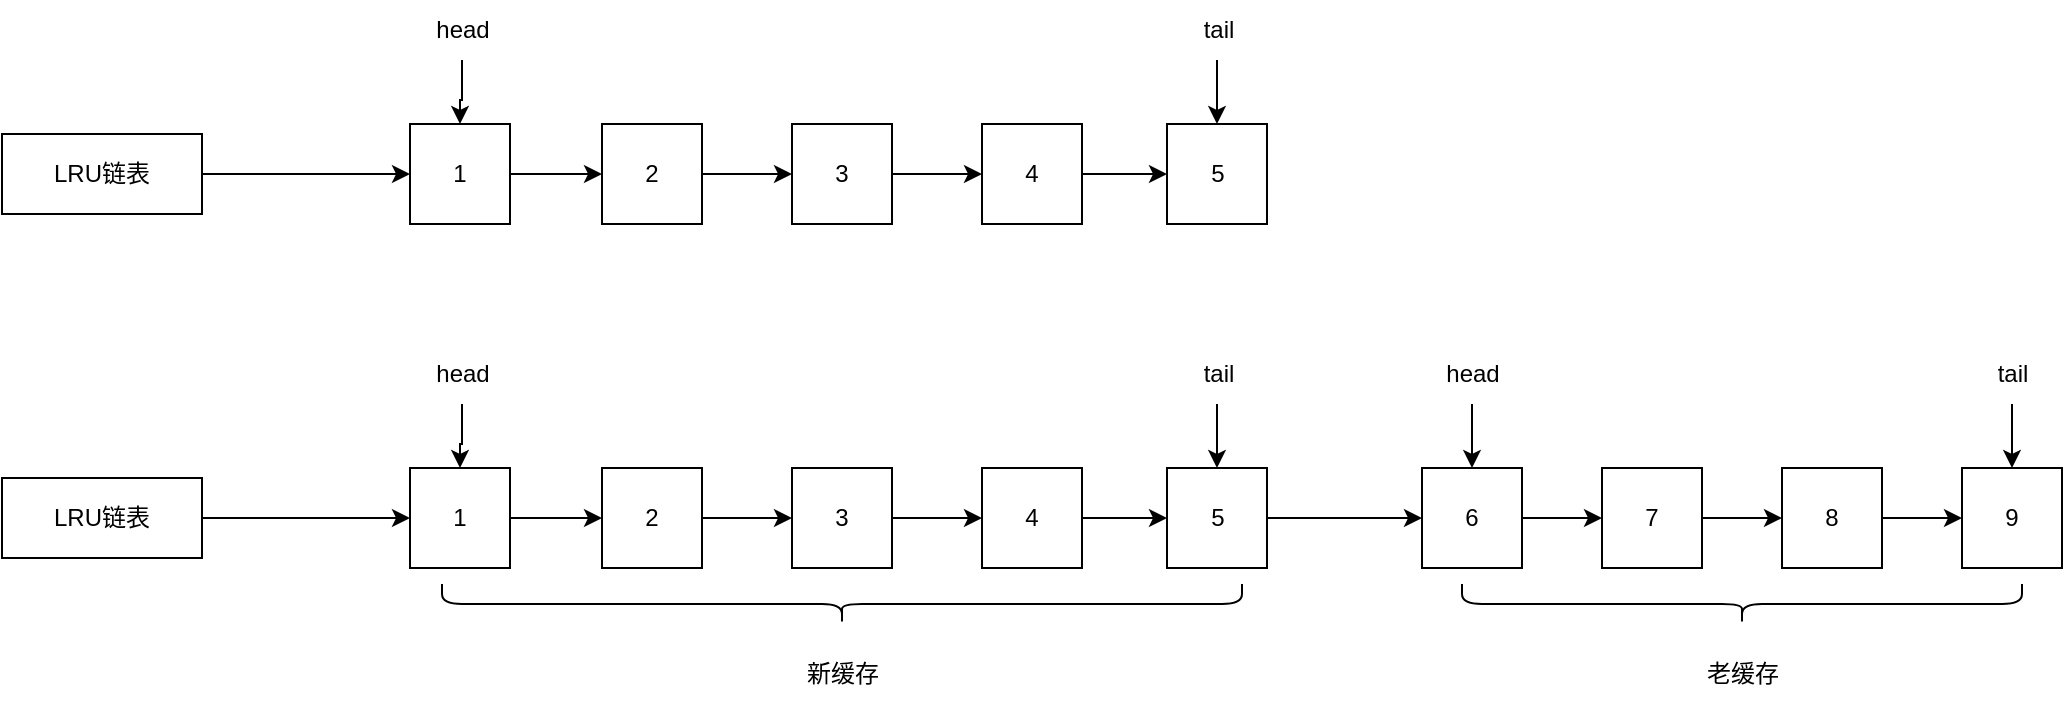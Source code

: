 <mxfile version="24.0.7" type="github">
  <diagram name="第 1 页" id="2b0qXmOlpK9_Z8lz1Llw">
    <mxGraphModel dx="-33" dy="496" grid="1" gridSize="10" guides="1" tooltips="1" connect="1" arrows="1" fold="1" page="1" pageScale="1" pageWidth="827" pageHeight="1169" math="0" shadow="0">
      <root>
        <mxCell id="0" />
        <mxCell id="1" parent="0" />
        <mxCell id="wnSit1pumII8iPugfRR7-1" style="edgeStyle=orthogonalEdgeStyle;rounded=0;orthogonalLoop=1;jettySize=auto;html=1;exitX=1;exitY=0.5;exitDx=0;exitDy=0;" edge="1" parent="1" source="wnSit1pumII8iPugfRR7-2" target="wnSit1pumII8iPugfRR7-4">
          <mxGeometry relative="1" as="geometry" />
        </mxCell>
        <mxCell id="wnSit1pumII8iPugfRR7-2" value="1" style="whiteSpace=wrap;html=1;aspect=fixed;" vertex="1" parent="1">
          <mxGeometry x="1154" y="962" width="50" height="50" as="geometry" />
        </mxCell>
        <mxCell id="wnSit1pumII8iPugfRR7-3" style="edgeStyle=orthogonalEdgeStyle;rounded=0;orthogonalLoop=1;jettySize=auto;html=1;exitX=1;exitY=0.5;exitDx=0;exitDy=0;entryX=0;entryY=0.5;entryDx=0;entryDy=0;" edge="1" parent="1" source="wnSit1pumII8iPugfRR7-4" target="wnSit1pumII8iPugfRR7-6">
          <mxGeometry relative="1" as="geometry" />
        </mxCell>
        <mxCell id="wnSit1pumII8iPugfRR7-4" value="2" style="whiteSpace=wrap;html=1;aspect=fixed;" vertex="1" parent="1">
          <mxGeometry x="1250" y="962" width="50" height="50" as="geometry" />
        </mxCell>
        <mxCell id="wnSit1pumII8iPugfRR7-5" style="edgeStyle=orthogonalEdgeStyle;rounded=0;orthogonalLoop=1;jettySize=auto;html=1;exitX=1;exitY=0.5;exitDx=0;exitDy=0;entryX=0;entryY=0.5;entryDx=0;entryDy=0;" edge="1" parent="1" source="wnSit1pumII8iPugfRR7-6" target="wnSit1pumII8iPugfRR7-8">
          <mxGeometry relative="1" as="geometry" />
        </mxCell>
        <mxCell id="wnSit1pumII8iPugfRR7-6" value="3" style="whiteSpace=wrap;html=1;aspect=fixed;" vertex="1" parent="1">
          <mxGeometry x="1345" y="962" width="50" height="50" as="geometry" />
        </mxCell>
        <mxCell id="wnSit1pumII8iPugfRR7-7" style="edgeStyle=orthogonalEdgeStyle;rounded=0;orthogonalLoop=1;jettySize=auto;html=1;exitX=1;exitY=0.5;exitDx=0;exitDy=0;entryX=0;entryY=0.5;entryDx=0;entryDy=0;" edge="1" parent="1" source="wnSit1pumII8iPugfRR7-8" target="wnSit1pumII8iPugfRR7-9">
          <mxGeometry relative="1" as="geometry" />
        </mxCell>
        <mxCell id="wnSit1pumII8iPugfRR7-8" value="4" style="whiteSpace=wrap;html=1;aspect=fixed;" vertex="1" parent="1">
          <mxGeometry x="1440" y="962" width="50" height="50" as="geometry" />
        </mxCell>
        <mxCell id="wnSit1pumII8iPugfRR7-9" value="5" style="whiteSpace=wrap;html=1;aspect=fixed;" vertex="1" parent="1">
          <mxGeometry x="1532.5" y="962" width="50" height="50" as="geometry" />
        </mxCell>
        <mxCell id="wnSit1pumII8iPugfRR7-10" style="edgeStyle=orthogonalEdgeStyle;rounded=0;orthogonalLoop=1;jettySize=auto;html=1;exitX=1;exitY=0.5;exitDx=0;exitDy=0;" edge="1" parent="1" source="wnSit1pumII8iPugfRR7-11" target="wnSit1pumII8iPugfRR7-2">
          <mxGeometry relative="1" as="geometry" />
        </mxCell>
        <mxCell id="wnSit1pumII8iPugfRR7-11" value="LRU链表" style="rounded=0;whiteSpace=wrap;html=1;" vertex="1" parent="1">
          <mxGeometry x="950" y="967" width="100" height="40" as="geometry" />
        </mxCell>
        <mxCell id="wnSit1pumII8iPugfRR7-12" value="" style="edgeStyle=orthogonalEdgeStyle;rounded=0;orthogonalLoop=1;jettySize=auto;html=1;" edge="1" parent="1" source="wnSit1pumII8iPugfRR7-13" target="wnSit1pumII8iPugfRR7-2">
          <mxGeometry relative="1" as="geometry" />
        </mxCell>
        <mxCell id="wnSit1pumII8iPugfRR7-13" value="head" style="text;html=1;align=center;verticalAlign=middle;resizable=0;points=[];autosize=1;strokeColor=none;fillColor=none;" vertex="1" parent="1">
          <mxGeometry x="1155" y="900" width="50" height="30" as="geometry" />
        </mxCell>
        <mxCell id="wnSit1pumII8iPugfRR7-14" value="" style="edgeStyle=orthogonalEdgeStyle;rounded=0;orthogonalLoop=1;jettySize=auto;html=1;" edge="1" parent="1" source="wnSit1pumII8iPugfRR7-15" target="wnSit1pumII8iPugfRR7-9">
          <mxGeometry relative="1" as="geometry" />
        </mxCell>
        <mxCell id="wnSit1pumII8iPugfRR7-15" value="tail" style="text;html=1;align=center;verticalAlign=middle;resizable=0;points=[];autosize=1;strokeColor=none;fillColor=none;" vertex="1" parent="1">
          <mxGeometry x="1537.5" y="900" width="40" height="30" as="geometry" />
        </mxCell>
        <mxCell id="wnSit1pumII8iPugfRR7-16" style="edgeStyle=orthogonalEdgeStyle;rounded=0;orthogonalLoop=1;jettySize=auto;html=1;exitX=1;exitY=0.5;exitDx=0;exitDy=0;" edge="1" parent="1" source="wnSit1pumII8iPugfRR7-17" target="wnSit1pumII8iPugfRR7-19">
          <mxGeometry relative="1" as="geometry" />
        </mxCell>
        <mxCell id="wnSit1pumII8iPugfRR7-17" value="1" style="whiteSpace=wrap;html=1;aspect=fixed;" vertex="1" parent="1">
          <mxGeometry x="1154" y="1134" width="50" height="50" as="geometry" />
        </mxCell>
        <mxCell id="wnSit1pumII8iPugfRR7-18" style="edgeStyle=orthogonalEdgeStyle;rounded=0;orthogonalLoop=1;jettySize=auto;html=1;exitX=1;exitY=0.5;exitDx=0;exitDy=0;entryX=0;entryY=0.5;entryDx=0;entryDy=0;" edge="1" parent="1" source="wnSit1pumII8iPugfRR7-19" target="wnSit1pumII8iPugfRR7-21">
          <mxGeometry relative="1" as="geometry" />
        </mxCell>
        <mxCell id="wnSit1pumII8iPugfRR7-19" value="2" style="whiteSpace=wrap;html=1;aspect=fixed;" vertex="1" parent="1">
          <mxGeometry x="1250" y="1134" width="50" height="50" as="geometry" />
        </mxCell>
        <mxCell id="wnSit1pumII8iPugfRR7-20" style="edgeStyle=orthogonalEdgeStyle;rounded=0;orthogonalLoop=1;jettySize=auto;html=1;exitX=1;exitY=0.5;exitDx=0;exitDy=0;entryX=0;entryY=0.5;entryDx=0;entryDy=0;" edge="1" parent="1" source="wnSit1pumII8iPugfRR7-21" target="wnSit1pumII8iPugfRR7-23">
          <mxGeometry relative="1" as="geometry" />
        </mxCell>
        <mxCell id="wnSit1pumII8iPugfRR7-21" value="3" style="whiteSpace=wrap;html=1;aspect=fixed;" vertex="1" parent="1">
          <mxGeometry x="1345" y="1134" width="50" height="50" as="geometry" />
        </mxCell>
        <mxCell id="wnSit1pumII8iPugfRR7-22" style="edgeStyle=orthogonalEdgeStyle;rounded=0;orthogonalLoop=1;jettySize=auto;html=1;exitX=1;exitY=0.5;exitDx=0;exitDy=0;entryX=0;entryY=0.5;entryDx=0;entryDy=0;" edge="1" parent="1" source="wnSit1pumII8iPugfRR7-23" target="wnSit1pumII8iPugfRR7-25">
          <mxGeometry relative="1" as="geometry" />
        </mxCell>
        <mxCell id="wnSit1pumII8iPugfRR7-23" value="4" style="whiteSpace=wrap;html=1;aspect=fixed;" vertex="1" parent="1">
          <mxGeometry x="1440" y="1134" width="50" height="50" as="geometry" />
        </mxCell>
        <mxCell id="wnSit1pumII8iPugfRR7-24" value="" style="edgeStyle=orthogonalEdgeStyle;rounded=0;orthogonalLoop=1;jettySize=auto;html=1;" edge="1" parent="1" source="wnSit1pumII8iPugfRR7-25" target="wnSit1pumII8iPugfRR7-33">
          <mxGeometry relative="1" as="geometry" />
        </mxCell>
        <mxCell id="wnSit1pumII8iPugfRR7-25" value="5" style="whiteSpace=wrap;html=1;aspect=fixed;" vertex="1" parent="1">
          <mxGeometry x="1532.5" y="1134" width="50" height="50" as="geometry" />
        </mxCell>
        <mxCell id="wnSit1pumII8iPugfRR7-26" style="edgeStyle=orthogonalEdgeStyle;rounded=0;orthogonalLoop=1;jettySize=auto;html=1;exitX=1;exitY=0.5;exitDx=0;exitDy=0;" edge="1" parent="1" source="wnSit1pumII8iPugfRR7-27" target="wnSit1pumII8iPugfRR7-17">
          <mxGeometry relative="1" as="geometry" />
        </mxCell>
        <mxCell id="wnSit1pumII8iPugfRR7-27" value="LRU链表" style="rounded=0;whiteSpace=wrap;html=1;" vertex="1" parent="1">
          <mxGeometry x="950" y="1139" width="100" height="40" as="geometry" />
        </mxCell>
        <mxCell id="wnSit1pumII8iPugfRR7-28" value="" style="edgeStyle=orthogonalEdgeStyle;rounded=0;orthogonalLoop=1;jettySize=auto;html=1;" edge="1" parent="1" source="wnSit1pumII8iPugfRR7-29" target="wnSit1pumII8iPugfRR7-17">
          <mxGeometry relative="1" as="geometry" />
        </mxCell>
        <mxCell id="wnSit1pumII8iPugfRR7-29" value="head" style="text;html=1;align=center;verticalAlign=middle;resizable=0;points=[];autosize=1;strokeColor=none;fillColor=none;" vertex="1" parent="1">
          <mxGeometry x="1155" y="1072" width="50" height="30" as="geometry" />
        </mxCell>
        <mxCell id="wnSit1pumII8iPugfRR7-30" value="" style="edgeStyle=orthogonalEdgeStyle;rounded=0;orthogonalLoop=1;jettySize=auto;html=1;" edge="1" parent="1" source="wnSit1pumII8iPugfRR7-31" target="wnSit1pumII8iPugfRR7-25">
          <mxGeometry relative="1" as="geometry" />
        </mxCell>
        <mxCell id="wnSit1pumII8iPugfRR7-31" value="tail" style="text;html=1;align=center;verticalAlign=middle;resizable=0;points=[];autosize=1;strokeColor=none;fillColor=none;" vertex="1" parent="1">
          <mxGeometry x="1537.5" y="1072" width="40" height="30" as="geometry" />
        </mxCell>
        <mxCell id="wnSit1pumII8iPugfRR7-32" value="" style="edgeStyle=orthogonalEdgeStyle;rounded=0;orthogonalLoop=1;jettySize=auto;html=1;" edge="1" parent="1" source="wnSit1pumII8iPugfRR7-33" target="wnSit1pumII8iPugfRR7-35">
          <mxGeometry relative="1" as="geometry" />
        </mxCell>
        <mxCell id="wnSit1pumII8iPugfRR7-33" value="6" style="whiteSpace=wrap;html=1;aspect=fixed;" vertex="1" parent="1">
          <mxGeometry x="1660" y="1134" width="50" height="50" as="geometry" />
        </mxCell>
        <mxCell id="wnSit1pumII8iPugfRR7-34" value="" style="edgeStyle=orthogonalEdgeStyle;rounded=0;orthogonalLoop=1;jettySize=auto;html=1;" edge="1" parent="1" source="wnSit1pumII8iPugfRR7-35" target="wnSit1pumII8iPugfRR7-37">
          <mxGeometry relative="1" as="geometry" />
        </mxCell>
        <mxCell id="wnSit1pumII8iPugfRR7-35" value="7" style="whiteSpace=wrap;html=1;aspect=fixed;" vertex="1" parent="1">
          <mxGeometry x="1750" y="1134" width="50" height="50" as="geometry" />
        </mxCell>
        <mxCell id="wnSit1pumII8iPugfRR7-36" value="" style="edgeStyle=orthogonalEdgeStyle;rounded=0;orthogonalLoop=1;jettySize=auto;html=1;" edge="1" parent="1" source="wnSit1pumII8iPugfRR7-37" target="wnSit1pumII8iPugfRR7-38">
          <mxGeometry relative="1" as="geometry" />
        </mxCell>
        <mxCell id="wnSit1pumII8iPugfRR7-37" value="8" style="whiteSpace=wrap;html=1;aspect=fixed;" vertex="1" parent="1">
          <mxGeometry x="1840" y="1134" width="50" height="50" as="geometry" />
        </mxCell>
        <mxCell id="wnSit1pumII8iPugfRR7-38" value="9" style="whiteSpace=wrap;html=1;aspect=fixed;" vertex="1" parent="1">
          <mxGeometry x="1930" y="1134" width="50" height="50" as="geometry" />
        </mxCell>
        <mxCell id="wnSit1pumII8iPugfRR7-39" value="" style="edgeStyle=orthogonalEdgeStyle;rounded=0;orthogonalLoop=1;jettySize=auto;html=1;" edge="1" parent="1" source="wnSit1pumII8iPugfRR7-40" target="wnSit1pumII8iPugfRR7-33">
          <mxGeometry relative="1" as="geometry" />
        </mxCell>
        <mxCell id="wnSit1pumII8iPugfRR7-40" value="head" style="text;html=1;align=center;verticalAlign=middle;resizable=0;points=[];autosize=1;strokeColor=none;fillColor=none;" vertex="1" parent="1">
          <mxGeometry x="1660" y="1072" width="50" height="30" as="geometry" />
        </mxCell>
        <mxCell id="wnSit1pumII8iPugfRR7-41" value="" style="edgeStyle=orthogonalEdgeStyle;rounded=0;orthogonalLoop=1;jettySize=auto;html=1;" edge="1" parent="1" source="wnSit1pumII8iPugfRR7-42" target="wnSit1pumII8iPugfRR7-38">
          <mxGeometry relative="1" as="geometry" />
        </mxCell>
        <mxCell id="wnSit1pumII8iPugfRR7-42" value="tail" style="text;html=1;align=center;verticalAlign=middle;resizable=0;points=[];autosize=1;strokeColor=none;fillColor=none;" vertex="1" parent="1">
          <mxGeometry x="1935" y="1072" width="40" height="30" as="geometry" />
        </mxCell>
        <mxCell id="wnSit1pumII8iPugfRR7-43" value="" style="shape=curlyBracket;whiteSpace=wrap;html=1;rounded=1;labelPosition=left;verticalLabelPosition=middle;align=right;verticalAlign=middle;direction=north;" vertex="1" parent="1">
          <mxGeometry x="1170" y="1192" width="400" height="20" as="geometry" />
        </mxCell>
        <mxCell id="wnSit1pumII8iPugfRR7-44" value="新缓存" style="text;html=1;align=center;verticalAlign=middle;resizable=0;points=[];autosize=1;strokeColor=none;fillColor=none;" vertex="1" parent="1">
          <mxGeometry x="1340" y="1222" width="60" height="30" as="geometry" />
        </mxCell>
        <mxCell id="wnSit1pumII8iPugfRR7-45" value="" style="shape=curlyBracket;whiteSpace=wrap;html=1;rounded=1;flipH=1;labelPosition=right;verticalLabelPosition=middle;align=left;verticalAlign=middle;direction=north;" vertex="1" parent="1">
          <mxGeometry x="1680" y="1192" width="280" height="20" as="geometry" />
        </mxCell>
        <mxCell id="wnSit1pumII8iPugfRR7-46" value="老缓存" style="text;html=1;align=center;verticalAlign=middle;resizable=0;points=[];autosize=1;strokeColor=none;fillColor=none;" vertex="1" parent="1">
          <mxGeometry x="1790" y="1222" width="60" height="30" as="geometry" />
        </mxCell>
      </root>
    </mxGraphModel>
  </diagram>
</mxfile>
